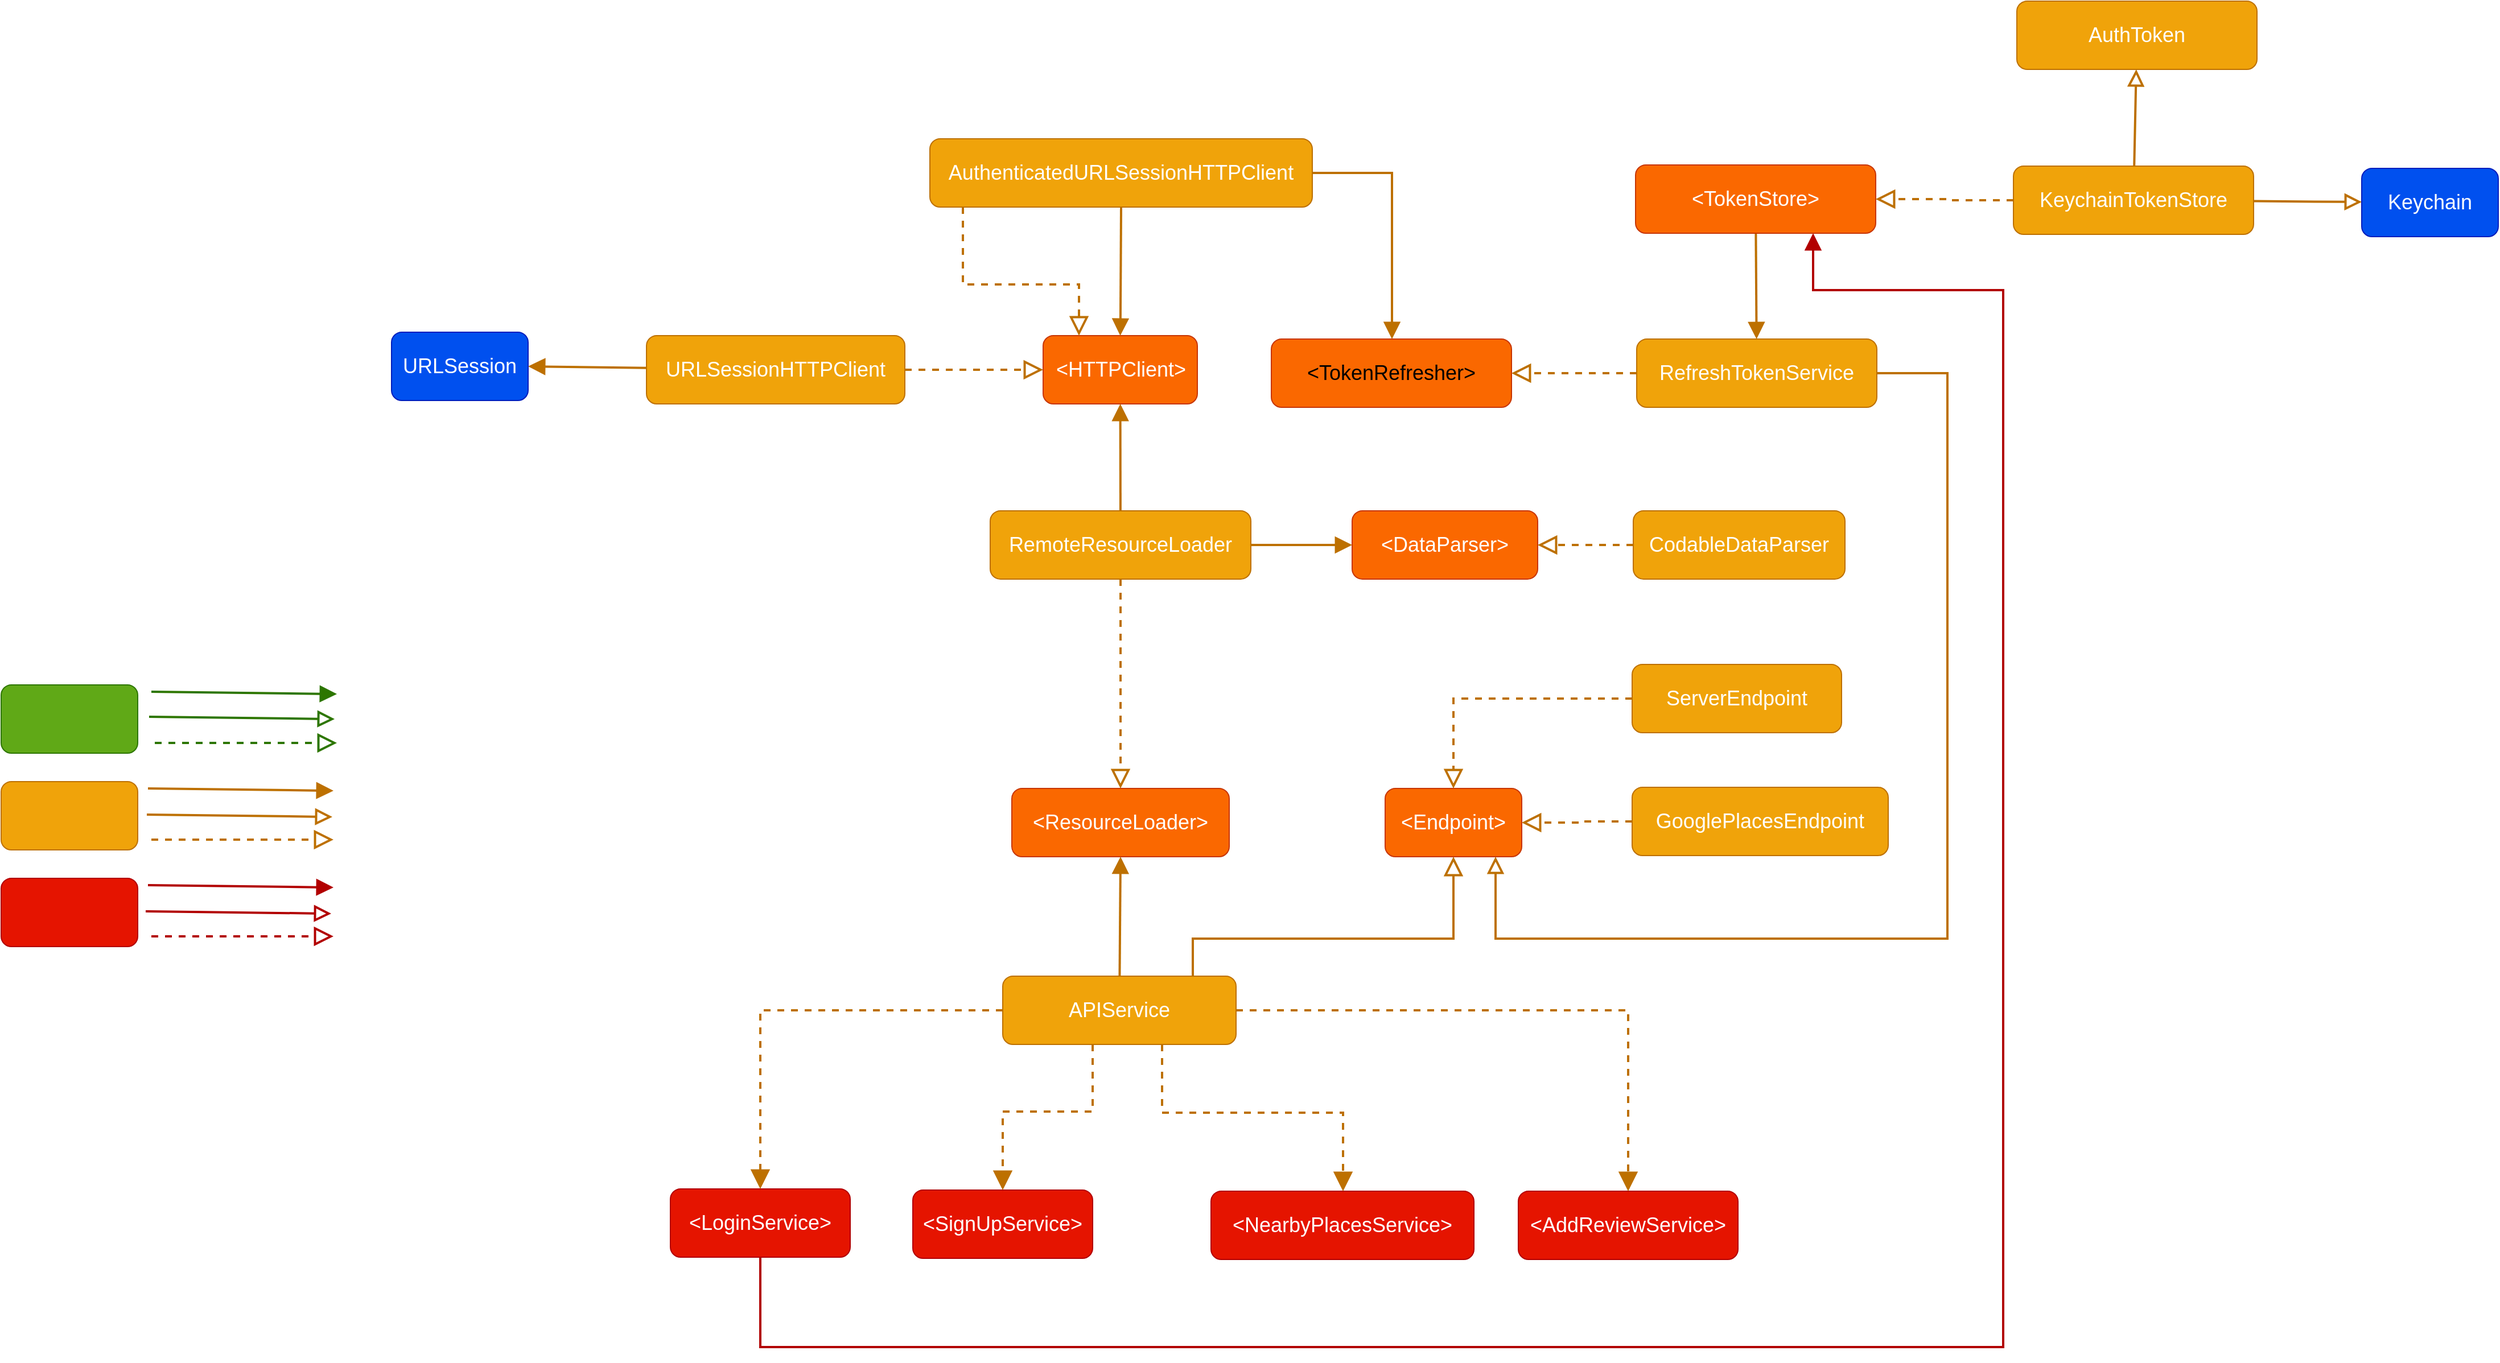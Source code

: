 <mxfile version="20.4.1" type="device"><diagram id="gdo_719yADFED0T4nOfF" name="Page-1"><mxGraphModel dx="1763" dy="1579" grid="0" gridSize="10" guides="0" tooltips="1" connect="1" arrows="1" fold="1" page="0" pageScale="1" pageWidth="2339" pageHeight="3300" math="0" shadow="0"><root><mxCell id="0"/><mxCell id="1" parent="0"/><mxCell id="6re_aCeciKliPO_BPnHp-1" value="" style="rounded=1;whiteSpace=wrap;html=1;fillColor=#60a917;fontColor=#ffffff;strokeColor=#2D7600;align=center;fontSize=18;" parent="1" vertex="1"><mxGeometry x="28" y="368" width="120" height="60" as="geometry"/></mxCell><mxCell id="6re_aCeciKliPO_BPnHp-3" value="" style="rounded=1;whiteSpace=wrap;html=1;fillColor=#e51400;fontColor=#ffffff;strokeColor=#B20000;align=center;fontSize=18;" parent="1" vertex="1"><mxGeometry x="28" y="538" width="120" height="60" as="geometry"/></mxCell><mxCell id="6re_aCeciKliPO_BPnHp-4" value="" style="rounded=1;whiteSpace=wrap;html=1;fillColor=#f0a30a;fontColor=#FFFFFF;strokeColor=#BD7000;fontSize=18;align=center;" parent="1" vertex="1"><mxGeometry x="28" y="453" width="120" height="60" as="geometry"/></mxCell><mxCell id="6re_aCeciKliPO_BPnHp-15" value="&lt;h2&gt;&lt;font style=&quot;font-weight: normal;&quot; color=&quot;#ffffff&quot;&gt;&amp;lt;ResourceLoader&amp;gt;&lt;/font&gt;&lt;/h2&gt;" style="rounded=1;whiteSpace=wrap;html=1;fillColor=#fa6800;fontColor=#000000;strokeColor=#C73500;" parent="1" vertex="1"><mxGeometry x="916" y="459" width="191" height="60" as="geometry"/></mxCell><mxCell id="6re_aCeciKliPO_BPnHp-81" style="edgeStyle=orthogonalEdgeStyle;shape=connector;rounded=0;orthogonalLoop=1;jettySize=auto;html=1;dashed=1;labelBackgroundColor=default;strokeColor=#BD7000;strokeWidth=2;fontFamily=Helvetica;fontSize=11;fontColor=default;endArrow=block;endFill=0;endSize=12;fillColor=#f0a30a;" parent="1" source="6re_aCeciKliPO_BPnHp-17" target="6re_aCeciKliPO_BPnHp-15" edge="1"><mxGeometry relative="1" as="geometry"/></mxCell><mxCell id="6re_aCeciKliPO_BPnHp-87" style="edgeStyle=none;shape=connector;rounded=0;jumpStyle=line;orthogonalLoop=1;jettySize=auto;html=1;labelBackgroundColor=default;strokeColor=#BD7000;strokeWidth=2;fontFamily=Helvetica;fontSize=11;fontColor=default;endArrow=block;endFill=1;endSize=10;fillColor=#f0a30a;" parent="1" source="6re_aCeciKliPO_BPnHp-17" target="6re_aCeciKliPO_BPnHp-25" edge="1"><mxGeometry relative="1" as="geometry"/></mxCell><mxCell id="6re_aCeciKliPO_BPnHp-111" style="edgeStyle=none;shape=connector;rounded=0;jumpStyle=line;orthogonalLoop=1;jettySize=auto;html=1;labelBackgroundColor=default;strokeColor=#BD7000;strokeWidth=2;fontFamily=Helvetica;fontSize=11;fontColor=default;endArrow=block;endFill=1;endSize=10;fillColor=#f0a30a;" parent="1" source="6re_aCeciKliPO_BPnHp-17" target="6re_aCeciKliPO_BPnHp-31" edge="1"><mxGeometry relative="1" as="geometry"/></mxCell><mxCell id="6re_aCeciKliPO_BPnHp-17" value="RemoteResourceLoader" style="rounded=1;whiteSpace=wrap;html=1;fillColor=#f0a30a;fontColor=#FFFFFF;strokeColor=#BD7000;fontSize=18;" parent="1" vertex="1"><mxGeometry x="897" y="215" width="229" height="60" as="geometry"/></mxCell><mxCell id="6re_aCeciKliPO_BPnHp-25" value="&amp;lt;HTTPClient&amp;gt;" style="rounded=1;whiteSpace=wrap;html=1;fillColor=#fa6800;fontColor=#FFFFFF;strokeColor=#C73500;fontSize=18;align=center;" parent="1" vertex="1"><mxGeometry x="943.5" y="61" width="135.5" height="60" as="geometry"/></mxCell><mxCell id="6re_aCeciKliPO_BPnHp-80" style="edgeStyle=orthogonalEdgeStyle;shape=connector;rounded=0;orthogonalLoop=1;jettySize=auto;html=1;dashed=1;labelBackgroundColor=default;strokeColor=#BD7000;strokeWidth=2;fontFamily=Helvetica;fontSize=11;fontColor=default;endArrow=block;endFill=0;endSize=12;fillColor=#f0a30a;" parent="1" source="6re_aCeciKliPO_BPnHp-27" target="6re_aCeciKliPO_BPnHp-25" edge="1"><mxGeometry relative="1" as="geometry"/></mxCell><mxCell id="6re_aCeciKliPO_BPnHp-85" style="edgeStyle=none;shape=connector;rounded=0;jumpStyle=line;orthogonalLoop=1;jettySize=auto;html=1;entryX=1;entryY=0.5;entryDx=0;entryDy=0;labelBackgroundColor=default;strokeColor=#BD7000;strokeWidth=2;fontFamily=Helvetica;fontSize=11;fontColor=default;endArrow=block;endFill=1;endSize=10;fillColor=#f0a30a;" parent="1" source="6re_aCeciKliPO_BPnHp-27" target="6re_aCeciKliPO_BPnHp-62" edge="1"><mxGeometry relative="1" as="geometry"/></mxCell><mxCell id="6re_aCeciKliPO_BPnHp-27" value="URLSessionHTTPClient" style="rounded=1;whiteSpace=wrap;html=1;fillColor=#f0a30a;fontColor=#FFFFFF;strokeColor=#BD7000;fontSize=18;align=center;" parent="1" vertex="1"><mxGeometry x="595" y="61" width="227" height="60" as="geometry"/></mxCell><mxCell id="6re_aCeciKliPO_BPnHp-29" value="&amp;lt;Endpoint&amp;gt;" style="rounded=1;whiteSpace=wrap;html=1;fillColor=#fa6800;fontColor=#FFFFFF;strokeColor=#C73500;fontSize=18;align=center;" parent="1" vertex="1"><mxGeometry x="1244" y="459" width="120" height="60" as="geometry"/></mxCell><mxCell id="6re_aCeciKliPO_BPnHp-31" value="&amp;lt;DataParser&amp;gt;" style="rounded=1;whiteSpace=wrap;html=1;fillColor=#fa6800;fontColor=#FFFFFF;strokeColor=#C73500;fontSize=18;align=center;" parent="1" vertex="1"><mxGeometry x="1215" y="215" width="163" height="60" as="geometry"/></mxCell><mxCell id="6re_aCeciKliPO_BPnHp-82" style="edgeStyle=orthogonalEdgeStyle;shape=connector;rounded=0;orthogonalLoop=1;jettySize=auto;html=1;dashed=1;labelBackgroundColor=default;strokeColor=#BD7000;strokeWidth=2;fontFamily=Helvetica;fontSize=11;fontColor=default;endArrow=block;endFill=0;endSize=12;fillColor=#f0a30a;" parent="1" source="6re_aCeciKliPO_BPnHp-33" target="6re_aCeciKliPO_BPnHp-31" edge="1"><mxGeometry relative="1" as="geometry"/></mxCell><mxCell id="6re_aCeciKliPO_BPnHp-33" value="CodableDataParser" style="rounded=1;whiteSpace=wrap;html=1;fillColor=#f0a30a;fontColor=#FFFFFF;strokeColor=#BD7000;fontSize=18;align=center;" parent="1" vertex="1"><mxGeometry x="1462" y="215" width="186" height="60" as="geometry"/></mxCell><mxCell id="6re_aCeciKliPO_BPnHp-84" style="edgeStyle=orthogonalEdgeStyle;shape=connector;rounded=0;orthogonalLoop=1;jettySize=auto;html=1;dashed=1;labelBackgroundColor=default;strokeColor=#BD7000;strokeWidth=2;fontFamily=Helvetica;fontSize=11;fontColor=default;endArrow=block;endFill=0;endSize=12;fillColor=#f0a30a;" parent="1" source="6re_aCeciKliPO_BPnHp-55" target="6re_aCeciKliPO_BPnHp-29" edge="1"><mxGeometry relative="1" as="geometry"/></mxCell><mxCell id="6re_aCeciKliPO_BPnHp-55" value="ServerEndpoint" style="rounded=1;whiteSpace=wrap;html=1;fillColor=#f0a30a;fontColor=#FFFFFF;strokeColor=#BD7000;fontSize=18;align=center;" parent="1" vertex="1"><mxGeometry x="1461" y="350" width="184" height="60" as="geometry"/></mxCell><mxCell id="6re_aCeciKliPO_BPnHp-83" style="edgeStyle=orthogonalEdgeStyle;shape=connector;rounded=0;orthogonalLoop=1;jettySize=auto;html=1;dashed=1;labelBackgroundColor=default;strokeColor=#BD7000;strokeWidth=2;fontFamily=Helvetica;fontSize=11;fontColor=default;endArrow=block;endFill=0;endSize=12;fillColor=#f0a30a;" parent="1" source="6re_aCeciKliPO_BPnHp-56" target="6re_aCeciKliPO_BPnHp-29" edge="1"><mxGeometry relative="1" as="geometry"/></mxCell><mxCell id="6re_aCeciKliPO_BPnHp-56" value="GooglePlacesEndpoint" style="rounded=1;whiteSpace=wrap;html=1;fillColor=#f0a30a;fontColor=#FFFFFF;strokeColor=#BD7000;fontSize=18;align=center;" parent="1" vertex="1"><mxGeometry x="1461" y="458" width="225" height="60" as="geometry"/></mxCell><mxCell id="6re_aCeciKliPO_BPnHp-62" value="URLSession" style="rounded=1;whiteSpace=wrap;html=1;fillColor=#0050ef;fontColor=#ffffff;strokeColor=#001DBC;align=center;fontSize=18;" parent="1" vertex="1"><mxGeometry x="371" y="58" width="120" height="60" as="geometry"/></mxCell><mxCell id="6re_aCeciKliPO_BPnHp-6" value="" style="endArrow=block;dashed=1;endFill=0;endSize=12;html=1;rounded=0;fillColor=#60a917;strokeColor=#2D7600;align=center;strokeWidth=2;edgeStyle=orthogonalEdgeStyle;" parent="1" edge="1"><mxGeometry width="160" relative="1" as="geometry"><mxPoint x="163" y="419.003" as="sourcePoint"/><mxPoint x="323" y="419.003" as="targetPoint"/></mxGeometry></mxCell><mxCell id="6re_aCeciKliPO_BPnHp-68" value="" style="endArrow=block;html=1;rounded=0;jumpStyle=line;fillColor=#60a917;strokeColor=#2D7600;align=center;strokeWidth=2;endFill=1;endSize=10;" parent="1" edge="1"><mxGeometry width="50" height="50" relative="1" as="geometry"><mxPoint x="160" y="374.003" as="sourcePoint"/><mxPoint x="323" y="376.007" as="targetPoint"/></mxGeometry></mxCell><mxCell id="6re_aCeciKliPO_BPnHp-74" value="" style="endArrow=block;dashed=1;endFill=0;endSize=12;html=1;rounded=0;fillColor=#f0a30a;strokeColor=#BD7000;align=center;strokeWidth=2;edgeStyle=orthogonalEdgeStyle;" parent="1" edge="1"><mxGeometry width="160" relative="1" as="geometry"><mxPoint x="160" y="504.003" as="sourcePoint"/><mxPoint x="320" y="504.003" as="targetPoint"/></mxGeometry></mxCell><mxCell id="6re_aCeciKliPO_BPnHp-76" value="" style="endArrow=block;html=1;rounded=0;jumpStyle=line;fillColor=#f0a30a;strokeColor=#BD7000;align=center;strokeWidth=2;endFill=1;endSize=10;" parent="1" edge="1"><mxGeometry width="50" height="50" relative="1" as="geometry"><mxPoint x="157" y="459.003" as="sourcePoint"/><mxPoint x="320" y="461.007" as="targetPoint"/></mxGeometry></mxCell><mxCell id="6re_aCeciKliPO_BPnHp-77" value="" style="endArrow=block;dashed=1;endFill=0;endSize=12;html=1;rounded=0;fillColor=#e51400;strokeColor=#B20000;align=center;strokeWidth=2;edgeStyle=orthogonalEdgeStyle;" parent="1" edge="1"><mxGeometry width="160" relative="1" as="geometry"><mxPoint x="160" y="589.003" as="sourcePoint"/><mxPoint x="320" y="589.003" as="targetPoint"/></mxGeometry></mxCell><mxCell id="6re_aCeciKliPO_BPnHp-79" value="" style="endArrow=block;html=1;rounded=0;jumpStyle=line;fillColor=#e51400;strokeColor=#B20000;align=center;strokeWidth=2;endFill=1;endSize=10;" parent="1" edge="1"><mxGeometry width="50" height="50" relative="1" as="geometry"><mxPoint x="157" y="544.003" as="sourcePoint"/><mxPoint x="320" y="546.007" as="targetPoint"/></mxGeometry></mxCell><mxCell id="H7HmLhL1D7kbm4hvC6ZO-19" style="edgeStyle=orthogonalEdgeStyle;shape=connector;rounded=0;jumpStyle=line;orthogonalLoop=1;jettySize=auto;html=1;labelBackgroundColor=default;strokeColor=#B20000;strokeWidth=2;fontFamily=Helvetica;fontSize=11;fontColor=default;endArrow=block;endFill=1;endSize=10;fillColor=#e51400;" edge="1" parent="1" source="6re_aCeciKliPO_BPnHp-91" target="H7HmLhL1D7kbm4hvC6ZO-10"><mxGeometry relative="1" as="geometry"><Array as="points"><mxPoint x="695" y="950"/><mxPoint x="1787" y="950"/><mxPoint x="1787" y="21"/><mxPoint x="1620" y="21"/></Array></mxGeometry></mxCell><mxCell id="6re_aCeciKliPO_BPnHp-91" value="&amp;lt;LoginService&amp;gt;" style="rounded=1;whiteSpace=wrap;html=1;fillColor=#e51400;fontColor=#ffffff;strokeColor=#B20000;fontSize=18;align=center;" parent="1" vertex="1"><mxGeometry x="616" y="811" width="158" height="60" as="geometry"/></mxCell><mxCell id="6re_aCeciKliPO_BPnHp-92" value="&amp;lt;SignUpService&amp;gt;" style="rounded=1;whiteSpace=wrap;html=1;fillColor=#e51400;fontColor=#ffffff;strokeColor=#B20000;fontSize=18;align=center;" parent="1" vertex="1"><mxGeometry x="829" y="812" width="158" height="60" as="geometry"/></mxCell><mxCell id="6re_aCeciKliPO_BPnHp-93" value="&amp;lt;NearbyPlacesService&amp;gt;" style="rounded=1;whiteSpace=wrap;html=1;fillColor=#e51400;fontColor=#ffffff;strokeColor=#B20000;fontSize=18;align=center;" parent="1" vertex="1"><mxGeometry x="1091" y="813" width="231" height="60" as="geometry"/></mxCell><mxCell id="6re_aCeciKliPO_BPnHp-94" value="&amp;lt;AddReviewService&amp;gt;" style="rounded=1;whiteSpace=wrap;html=1;fillColor=#e51400;fontColor=#ffffff;strokeColor=#B20000;fontSize=18;align=center;" parent="1" vertex="1"><mxGeometry x="1361" y="813" width="193" height="60" as="geometry"/></mxCell><mxCell id="6re_aCeciKliPO_BPnHp-96" style="edgeStyle=orthogonalEdgeStyle;shape=connector;rounded=0;orthogonalLoop=1;jettySize=auto;html=1;dashed=1;labelBackgroundColor=default;strokeColor=#BD7000;strokeWidth=2;fontFamily=Helvetica;fontSize=11;fontColor=default;endArrow=block;endFill=1;endSize=12;fillColor=#f0a30a;" parent="1" source="6re_aCeciKliPO_BPnHp-95" target="6re_aCeciKliPO_BPnHp-91" edge="1"><mxGeometry relative="1" as="geometry"/></mxCell><mxCell id="6re_aCeciKliPO_BPnHp-97" style="edgeStyle=orthogonalEdgeStyle;shape=connector;rounded=0;orthogonalLoop=1;jettySize=auto;html=1;dashed=1;labelBackgroundColor=default;strokeColor=#BD7000;strokeWidth=2;fontFamily=Helvetica;fontSize=11;fontColor=default;endArrow=block;endFill=1;endSize=12;fillColor=#f0a30a;" parent="1" source="6re_aCeciKliPO_BPnHp-95" target="6re_aCeciKliPO_BPnHp-92" edge="1"><mxGeometry relative="1" as="geometry"><Array as="points"><mxPoint x="987" y="743"/><mxPoint x="908" y="743"/></Array></mxGeometry></mxCell><mxCell id="6re_aCeciKliPO_BPnHp-98" style="edgeStyle=orthogonalEdgeStyle;shape=connector;rounded=0;orthogonalLoop=1;jettySize=auto;html=1;dashed=1;labelBackgroundColor=default;strokeColor=#BD7000;strokeWidth=2;fontFamily=Helvetica;fontSize=11;fontColor=default;endArrow=block;endFill=1;endSize=12;fillColor=#f0a30a;" parent="1" source="6re_aCeciKliPO_BPnHp-95" target="6re_aCeciKliPO_BPnHp-93" edge="1"><mxGeometry relative="1" as="geometry"><Array as="points"><mxPoint x="1048" y="744"/><mxPoint x="1207" y="744"/></Array></mxGeometry></mxCell><mxCell id="6re_aCeciKliPO_BPnHp-99" style="edgeStyle=orthogonalEdgeStyle;shape=connector;rounded=0;orthogonalLoop=1;jettySize=auto;html=1;dashed=1;labelBackgroundColor=default;strokeColor=#BD7000;strokeWidth=2;fontFamily=Helvetica;fontSize=11;fontColor=default;endArrow=block;endFill=1;endSize=12;fillColor=#f0a30a;" parent="1" source="6re_aCeciKliPO_BPnHp-95" target="6re_aCeciKliPO_BPnHp-94" edge="1"><mxGeometry relative="1" as="geometry"/></mxCell><mxCell id="6re_aCeciKliPO_BPnHp-102" style="edgeStyle=none;shape=connector;rounded=0;jumpStyle=line;orthogonalLoop=1;jettySize=auto;html=1;entryX=0.5;entryY=1;entryDx=0;entryDy=0;labelBackgroundColor=default;strokeColor=#BD7000;strokeWidth=2;fontFamily=Helvetica;fontSize=11;fontColor=default;endArrow=block;endFill=1;endSize=10;fillColor=#f0a30a;" parent="1" source="6re_aCeciKliPO_BPnHp-95" target="6re_aCeciKliPO_BPnHp-15" edge="1"><mxGeometry relative="1" as="geometry"/></mxCell><mxCell id="6re_aCeciKliPO_BPnHp-109" style="edgeStyle=orthogonalEdgeStyle;shape=connector;rounded=0;jumpStyle=line;jumpSize=0;orthogonalLoop=1;jettySize=auto;html=1;labelBackgroundColor=default;strokeColor=#BD7000;strokeWidth=2;fontFamily=Helvetica;fontSize=11;fontColor=default;endArrow=block;endFill=0;startSize=0;endSize=12;fillColor=#f0a30a;" parent="1" source="6re_aCeciKliPO_BPnHp-95" target="6re_aCeciKliPO_BPnHp-29" edge="1"><mxGeometry relative="1" as="geometry"><Array as="points"><mxPoint x="1075" y="591"/><mxPoint x="1304" y="591"/></Array></mxGeometry></mxCell><mxCell id="6re_aCeciKliPO_BPnHp-95" value="APIService" style="rounded=1;whiteSpace=wrap;html=1;fillColor=#f0a30a;fontColor=#FFFFFF;strokeColor=#BD7000;fontSize=18;align=center;" parent="1" vertex="1"><mxGeometry x="908" y="624" width="205" height="60" as="geometry"/></mxCell><mxCell id="6re_aCeciKliPO_BPnHp-106" value="" style="endArrow=block;html=1;rounded=0;jumpStyle=line;fillColor=#60a917;strokeColor=#2D7600;align=center;strokeWidth=2;endFill=0;endSize=10;" parent="1" edge="1"><mxGeometry width="50" height="50" relative="1" as="geometry"><mxPoint x="158" y="396.003" as="sourcePoint"/><mxPoint x="321" y="398.007" as="targetPoint"/></mxGeometry></mxCell><mxCell id="6re_aCeciKliPO_BPnHp-107" value="" style="endArrow=block;html=1;rounded=0;jumpStyle=line;fillColor=#f0a30a;strokeColor=#BD7000;align=center;strokeWidth=2;endFill=0;endSize=10;" parent="1" edge="1"><mxGeometry width="50" height="50" relative="1" as="geometry"><mxPoint x="156" y="482.003" as="sourcePoint"/><mxPoint x="319" y="484.007" as="targetPoint"/></mxGeometry></mxCell><mxCell id="6re_aCeciKliPO_BPnHp-108" value="" style="endArrow=block;html=1;rounded=0;jumpStyle=line;fillColor=#e51400;strokeColor=#B20000;align=center;strokeWidth=2;endFill=0;endSize=10;" parent="1" edge="1"><mxGeometry width="50" height="50" relative="1" as="geometry"><mxPoint x="155" y="567.003" as="sourcePoint"/><mxPoint x="318" y="569.007" as="targetPoint"/></mxGeometry></mxCell><mxCell id="H7HmLhL1D7kbm4hvC6ZO-3" style="edgeStyle=orthogonalEdgeStyle;shape=connector;rounded=0;jumpStyle=line;orthogonalLoop=1;jettySize=auto;html=1;labelBackgroundColor=default;strokeColor=#BD7000;strokeWidth=2;fontFamily=Helvetica;fontSize=11;fontColor=default;endArrow=block;endFill=1;endSize=10;fillColor=#f0a30a;" edge="1" parent="1" source="H7HmLhL1D7kbm4hvC6ZO-1" target="6re_aCeciKliPO_BPnHp-25"><mxGeometry relative="1" as="geometry"/></mxCell><mxCell id="H7HmLhL1D7kbm4hvC6ZO-4" style="edgeStyle=orthogonalEdgeStyle;shape=connector;rounded=0;orthogonalLoop=1;jettySize=auto;html=1;dashed=1;labelBackgroundColor=default;strokeColor=#BD7000;strokeWidth=2;fontFamily=Helvetica;fontSize=11;fontColor=default;endArrow=block;endFill=0;endSize=12;fillColor=#f0a30a;" edge="1" parent="1" source="H7HmLhL1D7kbm4hvC6ZO-1" target="6re_aCeciKliPO_BPnHp-25"><mxGeometry relative="1" as="geometry"><Array as="points"><mxPoint x="873" y="16"/><mxPoint x="975" y="16"/></Array></mxGeometry></mxCell><mxCell id="H7HmLhL1D7kbm4hvC6ZO-7" style="edgeStyle=orthogonalEdgeStyle;shape=connector;rounded=0;jumpStyle=line;orthogonalLoop=1;jettySize=auto;html=1;labelBackgroundColor=default;strokeColor=#BD7000;strokeWidth=2;fontFamily=Helvetica;fontSize=11;fontColor=default;endArrow=block;endFill=1;endSize=10;fillColor=#f0a30a;" edge="1" parent="1" source="H7HmLhL1D7kbm4hvC6ZO-1" target="H7HmLhL1D7kbm4hvC6ZO-5"><mxGeometry relative="1" as="geometry"><Array as="points"><mxPoint x="1250" y="-82"/></Array></mxGeometry></mxCell><mxCell id="H7HmLhL1D7kbm4hvC6ZO-1" value="AuthenticatedURLSessionHTTPClient" style="rounded=1;whiteSpace=wrap;html=1;fillColor=#f0a30a;fontColor=#FFFFFF;strokeColor=#BD7000;fontSize=18;align=center;" vertex="1" parent="1"><mxGeometry x="844" y="-112" width="336" height="60" as="geometry"/></mxCell><mxCell id="H7HmLhL1D7kbm4hvC6ZO-5" value="&amp;lt;TokenRefresher&amp;gt;" style="rounded=1;whiteSpace=wrap;html=1;fillColor=#fa6800;fontColor=default;strokeColor=#C73500;fontSize=18;align=center;" vertex="1" parent="1"><mxGeometry x="1144" y="64" width="211" height="60" as="geometry"/></mxCell><mxCell id="H7HmLhL1D7kbm4hvC6ZO-9" style="edgeStyle=orthogonalEdgeStyle;shape=connector;rounded=0;orthogonalLoop=1;jettySize=auto;html=1;dashed=1;labelBackgroundColor=default;strokeColor=#BD7000;strokeWidth=2;fontFamily=Helvetica;fontSize=11;fontColor=default;endArrow=block;endFill=0;endSize=12;fillColor=#f0a30a;" edge="1" parent="1" source="H7HmLhL1D7kbm4hvC6ZO-8" target="H7HmLhL1D7kbm4hvC6ZO-5"><mxGeometry relative="1" as="geometry"/></mxCell><mxCell id="H7HmLhL1D7kbm4hvC6ZO-16" style="edgeStyle=orthogonalEdgeStyle;shape=connector;rounded=0;jumpStyle=line;orthogonalLoop=1;jettySize=auto;html=1;labelBackgroundColor=default;strokeColor=#BD7000;strokeWidth=2;fontFamily=Helvetica;fontSize=11;fontColor=default;endArrow=block;endFill=0;endSize=10;fillColor=#f0a30a;" edge="1" parent="1" source="H7HmLhL1D7kbm4hvC6ZO-8" target="6re_aCeciKliPO_BPnHp-29"><mxGeometry relative="1" as="geometry"><Array as="points"><mxPoint x="1738" y="94"/><mxPoint x="1738" y="591"/><mxPoint x="1341" y="591"/></Array></mxGeometry></mxCell><mxCell id="H7HmLhL1D7kbm4hvC6ZO-8" value="RefreshTokenService" style="rounded=1;whiteSpace=wrap;html=1;fillColor=#f0a30a;fontColor=#FFFFFF;strokeColor=#BD7000;fontSize=18;align=center;" vertex="1" parent="1"><mxGeometry x="1465" y="64" width="211" height="60" as="geometry"/></mxCell><mxCell id="H7HmLhL1D7kbm4hvC6ZO-14" style="edgeStyle=none;shape=connector;rounded=0;jumpStyle=line;orthogonalLoop=1;jettySize=auto;html=1;labelBackgroundColor=default;strokeColor=#BD7000;strokeWidth=2;fontFamily=Helvetica;fontSize=11;fontColor=default;endArrow=block;endFill=1;endSize=10;fillColor=#f0a30a;" edge="1" parent="1" source="H7HmLhL1D7kbm4hvC6ZO-10" target="H7HmLhL1D7kbm4hvC6ZO-8"><mxGeometry relative="1" as="geometry"/></mxCell><mxCell id="H7HmLhL1D7kbm4hvC6ZO-10" value="&amp;lt;TokenStore&amp;gt;" style="rounded=1;whiteSpace=wrap;html=1;fillColor=#fa6800;fontColor=#FFFFFF;strokeColor=#C73500;fontSize=18;align=center;" vertex="1" parent="1"><mxGeometry x="1464" y="-89" width="211" height="60" as="geometry"/></mxCell><mxCell id="H7HmLhL1D7kbm4hvC6ZO-12" style="edgeStyle=orthogonalEdgeStyle;shape=connector;rounded=0;orthogonalLoop=1;jettySize=auto;html=1;dashed=1;labelBackgroundColor=default;strokeColor=#BD7000;strokeWidth=2;fontFamily=Helvetica;fontSize=11;fontColor=default;endArrow=block;endFill=0;endSize=12;fillColor=#f0a30a;" edge="1" parent="1" source="H7HmLhL1D7kbm4hvC6ZO-11" target="H7HmLhL1D7kbm4hvC6ZO-10"><mxGeometry relative="1" as="geometry"/></mxCell><mxCell id="H7HmLhL1D7kbm4hvC6ZO-18" style="edgeStyle=none;shape=connector;rounded=0;jumpStyle=line;orthogonalLoop=1;jettySize=auto;html=1;labelBackgroundColor=default;strokeColor=#BD7000;strokeWidth=2;fontFamily=Helvetica;fontSize=11;fontColor=default;endArrow=block;endFill=0;endSize=10;fillColor=#f0a30a;" edge="1" parent="1" source="H7HmLhL1D7kbm4hvC6ZO-11" target="H7HmLhL1D7kbm4hvC6ZO-17"><mxGeometry relative="1" as="geometry"/></mxCell><mxCell id="H7HmLhL1D7kbm4hvC6ZO-21" style="edgeStyle=none;shape=connector;rounded=0;jumpStyle=line;orthogonalLoop=1;jettySize=auto;html=1;labelBackgroundColor=default;strokeColor=#BD7000;strokeWidth=2;fontFamily=Helvetica;fontSize=11;fontColor=default;endArrow=block;endFill=0;endSize=10;fillColor=#f0a30a;" edge="1" parent="1" source="H7HmLhL1D7kbm4hvC6ZO-11" target="H7HmLhL1D7kbm4hvC6ZO-20"><mxGeometry relative="1" as="geometry"/></mxCell><mxCell id="H7HmLhL1D7kbm4hvC6ZO-11" value="KeychainTokenStore" style="rounded=1;whiteSpace=wrap;html=1;fillColor=#f0a30a;fontColor=#FFFFFF;strokeColor=#BD7000;fontSize=18;align=center;" vertex="1" parent="1"><mxGeometry x="1796" y="-88" width="211" height="60" as="geometry"/></mxCell><mxCell id="H7HmLhL1D7kbm4hvC6ZO-17" value="Keychain" style="rounded=1;whiteSpace=wrap;html=1;fillColor=#0050ef;fontColor=#ffffff;strokeColor=#001DBC;align=center;fontSize=18;" vertex="1" parent="1"><mxGeometry x="2102" y="-86" width="120" height="60" as="geometry"/></mxCell><mxCell id="H7HmLhL1D7kbm4hvC6ZO-20" value="AuthToken" style="rounded=1;whiteSpace=wrap;html=1;fillColor=#f0a30a;fontColor=#FFFFFF;strokeColor=#BD7000;fontSize=18;align=center;" vertex="1" parent="1"><mxGeometry x="1799" y="-233" width="211" height="60" as="geometry"/></mxCell></root></mxGraphModel></diagram></mxfile>